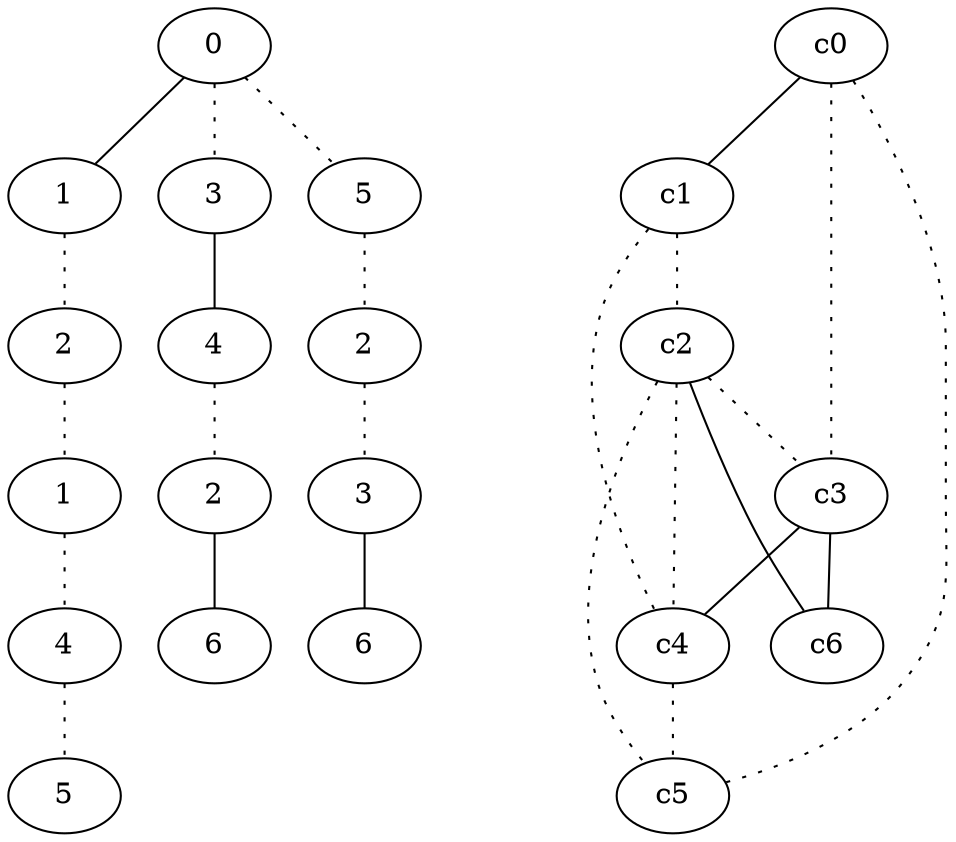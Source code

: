 graph {
a0[label=0];
a1[label=1];
a2[label=2];
a3[label=1];
a4[label=4];
a5[label=5];
a6[label=3];
a7[label=4];
a8[label=2];
a9[label=6];
a10[label=5];
a11[label=2];
a12[label=3];
a13[label=6];
a0 -- a1;
a0 -- a6 [style=dotted];
a0 -- a10 [style=dotted];
a1 -- a2 [style=dotted];
a2 -- a3 [style=dotted];
a3 -- a4 [style=dotted];
a4 -- a5 [style=dotted];
a6 -- a7;
a7 -- a8 [style=dotted];
a8 -- a9;
a10 -- a11 [style=dotted];
a11 -- a12 [style=dotted];
a12 -- a13;
c0 -- c1;
c0 -- c3 [style=dotted];
c0 -- c5 [style=dotted];
c1 -- c2 [style=dotted];
c1 -- c4 [style=dotted];
c2 -- c3 [style=dotted];
c2 -- c4 [style=dotted];
c2 -- c5 [style=dotted];
c2 -- c6;
c3 -- c4;
c3 -- c6;
c4 -- c5 [style=dotted];
}

